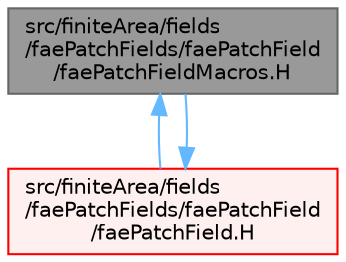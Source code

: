 digraph "src/finiteArea/fields/faePatchFields/faePatchField/faePatchFieldMacros.H"
{
 // LATEX_PDF_SIZE
  bgcolor="transparent";
  edge [fontname=Helvetica,fontsize=10,labelfontname=Helvetica,labelfontsize=10];
  node [fontname=Helvetica,fontsize=10,shape=box,height=0.2,width=0.4];
  Node1 [id="Node000001",label="src/finiteArea/fields\l/faePatchFields/faePatchField\l/faePatchFieldMacros.H",height=0.2,width=0.4,color="gray40", fillcolor="grey60", style="filled", fontcolor="black",tooltip="Macros for creating faePatchField types."];
  Node1 -> Node2 [id="edge1_Node000001_Node000002",dir="back",color="steelblue1",style="solid",tooltip=" "];
  Node2 [id="Node000002",label="src/finiteArea/fields\l/faePatchFields/faePatchField\l/faePatchField.H",height=0.2,width=0.4,color="red", fillcolor="#FFF0F0", style="filled",URL="$faePatchField_8H.html",tooltip=" "];
  Node2 -> Node1 [id="edge2_Node000002_Node000001",dir="back",color="steelblue1",style="solid",tooltip=" "];
}
